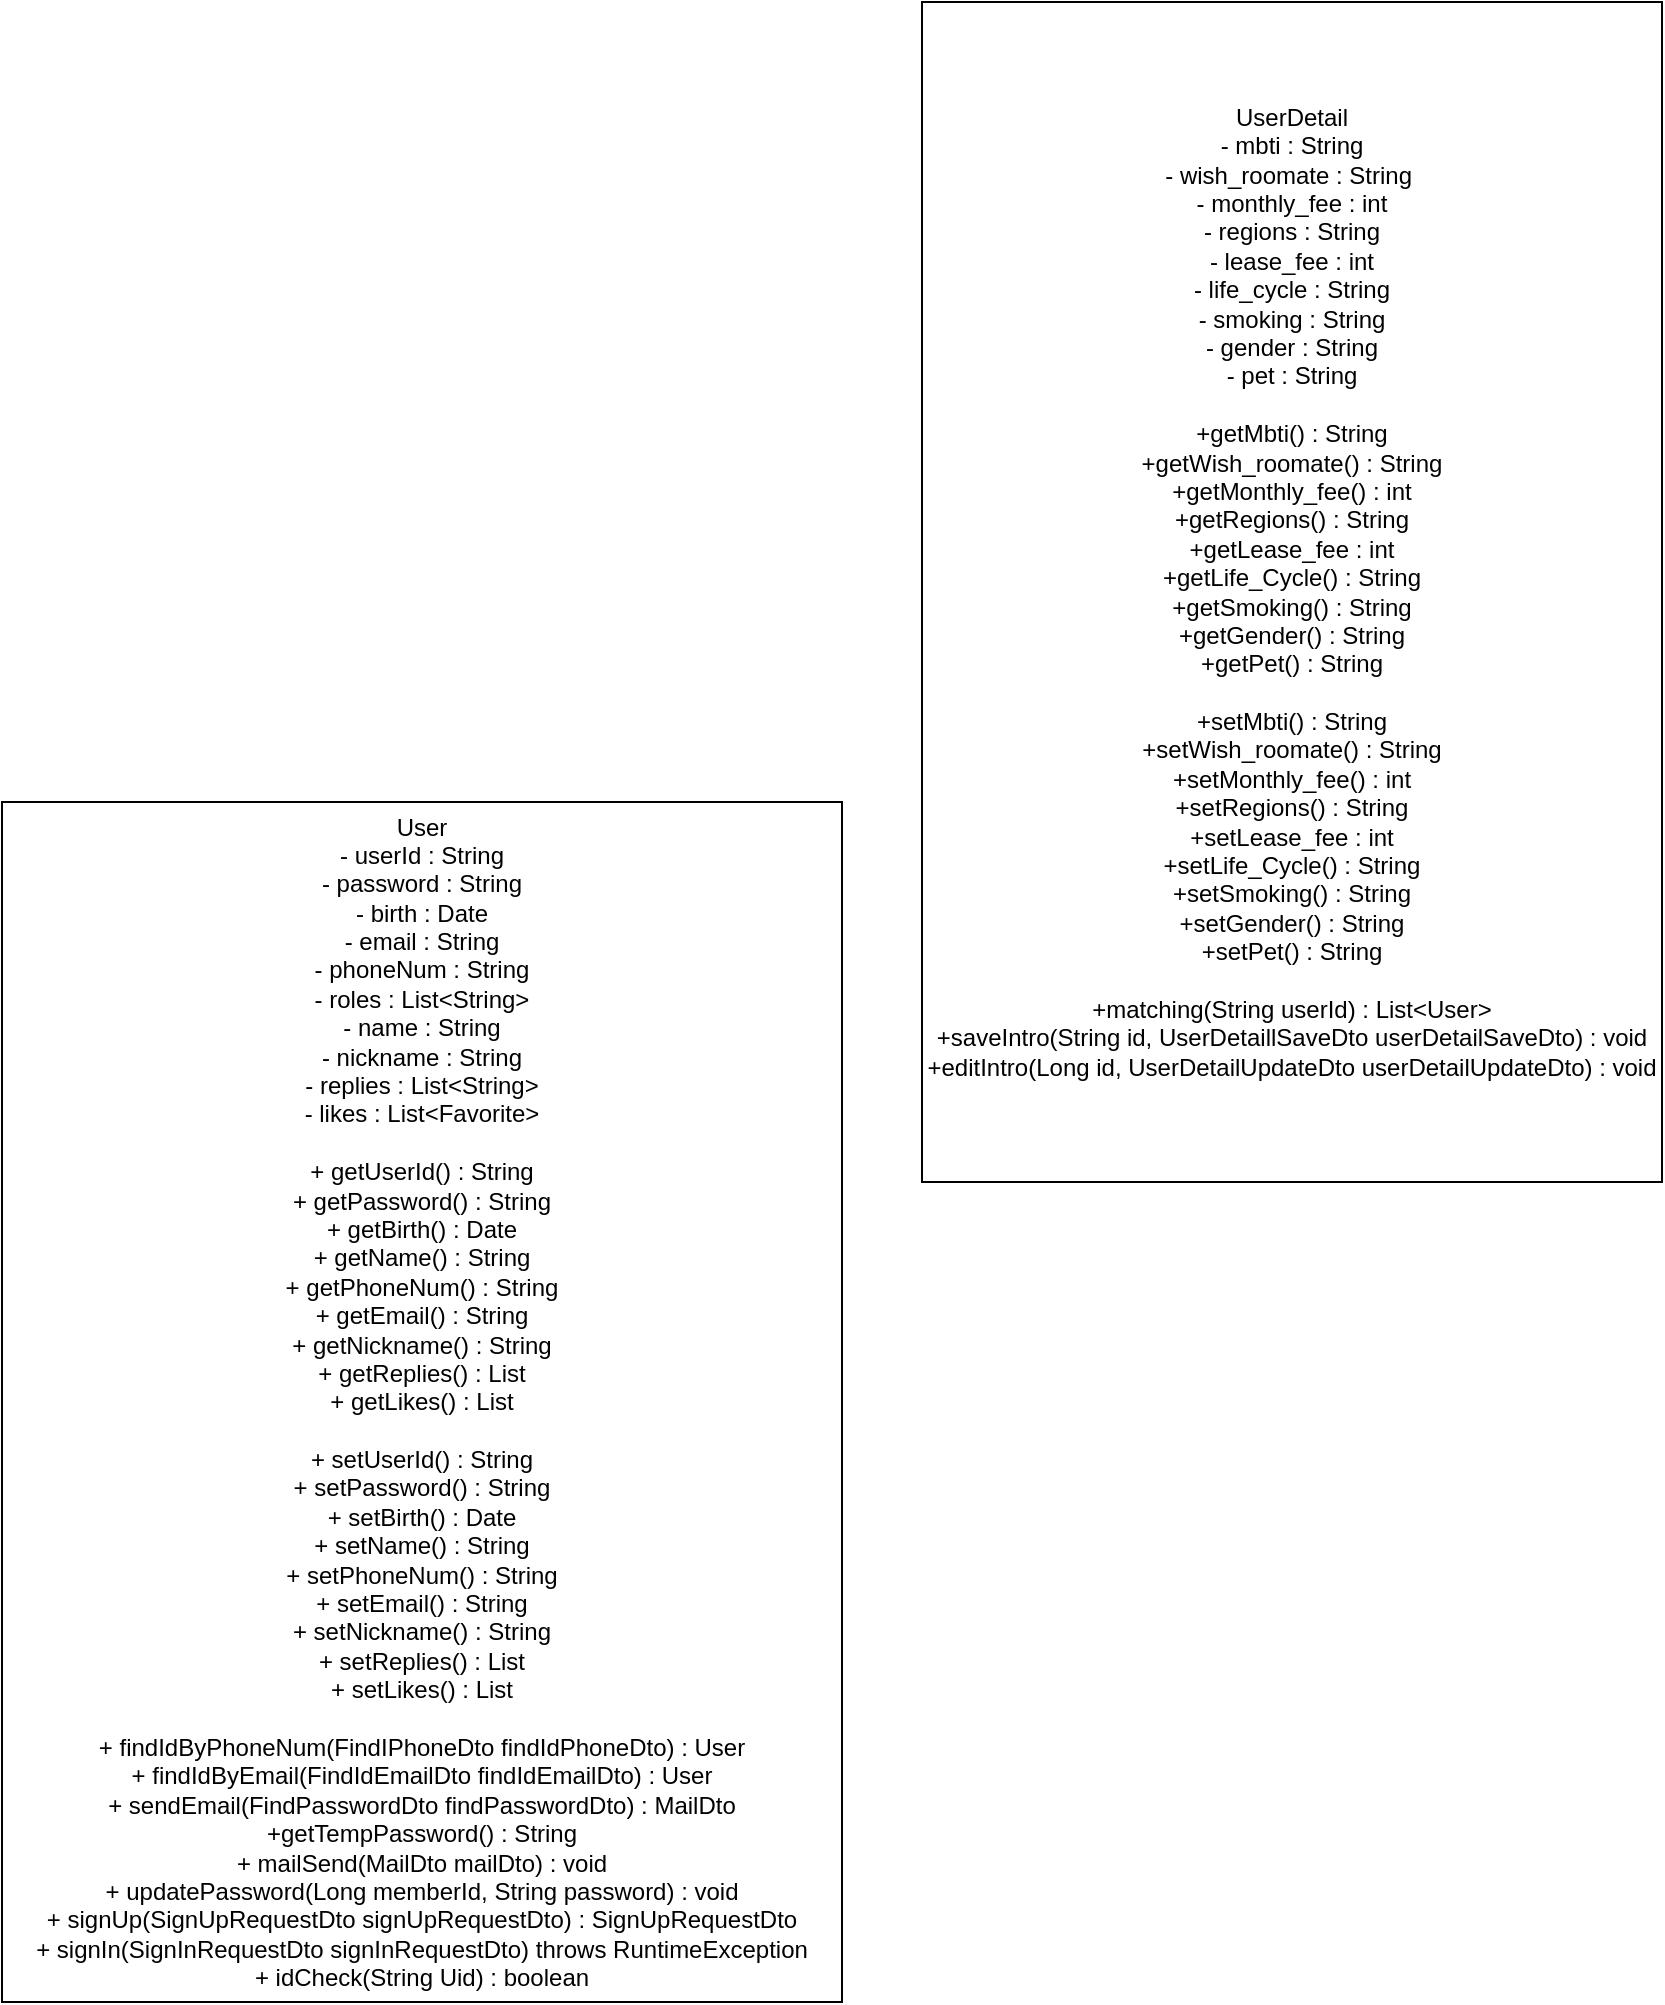 <mxfile version="21.2.9" type="github">
  <diagram name="페이지-1" id="Q-Ahfej42MZ3rOy340RX">
    <mxGraphModel dx="3500" dy="2999" grid="1" gridSize="10" guides="1" tooltips="1" connect="1" arrows="1" fold="1" page="1" pageScale="1" pageWidth="827" pageHeight="1169" math="0" shadow="0">
      <root>
        <mxCell id="0" />
        <mxCell id="1" parent="0" />
        <mxCell id="8K4BQDdlseJRUtGHZjL6-5" value="User&lt;br&gt;- userId : String&lt;br&gt;- password : String&lt;br&gt;- birth : Date&lt;br&gt;- email : String&lt;br&gt;- phoneNum : String&lt;br&gt;- roles : List&amp;lt;String&amp;gt;&lt;br&gt;- name : String&lt;br&gt;- nickname : String&lt;br&gt;- replies : List&amp;lt;String&amp;gt;&lt;br&gt;- likes : List&amp;lt;Favorite&amp;gt;&lt;br&gt;&lt;br&gt;+ getUserId() : String&lt;br&gt;+ getPassword() : String&lt;br&gt;+ getBirth() : Date&lt;br&gt;+ getName() : String&lt;br&gt;+ getPhoneNum() : String&lt;br&gt;+ getEmail() : String&lt;br&gt;+ getNickname() : String&lt;br&gt;+ getReplies() : List&lt;br&gt;+ getLikes() : List&lt;br&gt;&lt;br&gt;+ setUserId() : String&lt;br style=&quot;border-color: var(--border-color);&quot;&gt;+ setPassword() : String&lt;br style=&quot;border-color: var(--border-color);&quot;&gt;+ setBirth() : Date&lt;br style=&quot;border-color: var(--border-color);&quot;&gt;+ setName() : String&lt;br style=&quot;border-color: var(--border-color);&quot;&gt;+ setPhoneNum() : String&lt;br style=&quot;border-color: var(--border-color);&quot;&gt;+ setEmail() : String&lt;br style=&quot;border-color: var(--border-color);&quot;&gt;+ setNickname() : String&lt;br style=&quot;border-color: var(--border-color);&quot;&gt;+ setReplies() : List&lt;br style=&quot;border-color: var(--border-color);&quot;&gt;+ setLikes() : List&lt;br&gt;&lt;br&gt;+ findIdByPhoneNum(FindIPhoneDto findIdPhoneDto) : User&lt;br&gt;+ findIdByEmail(FindIdEmailDto findIdEmailDto) : User&lt;br&gt;+ sendEmail(FindPasswordDto findPasswordDto) : MailDto&lt;br&gt;+getTempPassword() : String&lt;br&gt;+ mailSend(MailDto mailDto) : void&lt;br&gt;+ updatePassword(Long memberId, String password) : void&lt;br&gt;+ signUp(SignUpRequestDto signUpRequestDto) : SignUpRequestDto&lt;br&gt;+ signIn(SignInRequestDto signInRequestDto) throws RuntimeException&lt;br&gt;+ idCheck(String Uid) : boolean" style="rounded=0;whiteSpace=wrap;html=1;" vertex="1" parent="1">
          <mxGeometry x="10" y="20" width="420" height="600" as="geometry" />
        </mxCell>
        <mxCell id="8K4BQDdlseJRUtGHZjL6-6" value="UserDetail&lt;br&gt;- mbti : String&lt;br&gt;- wish_roomate : String&amp;nbsp;&lt;br&gt;- monthly_fee : int&lt;br&gt;- regions : String&lt;br&gt;- lease_fee : int&lt;br&gt;- life_cycle : String&lt;br&gt;- smoking : String&lt;br&gt;- gender : String&lt;br&gt;- pet : String&lt;br&gt;&lt;br&gt;+getMbti() : String&lt;br&gt;+getWish_roomate() : String&lt;br&gt;+getMonthly_fee() : int&lt;br&gt;+getRegions() : String&lt;br&gt;+getLease_fee : int&lt;br&gt;+getLife_Cycle() : String&lt;br&gt;+getSmoking() : String&lt;br&gt;+getGender() : String&lt;br&gt;+getPet() : String&lt;br&gt;&lt;br&gt;+setMbti() : String&lt;br style=&quot;border-color: var(--border-color);&quot;&gt;+setWish_roomate() : String&lt;br style=&quot;border-color: var(--border-color);&quot;&gt;+setMonthly_fee() : int&lt;br style=&quot;border-color: var(--border-color);&quot;&gt;+setRegions() : String&lt;br style=&quot;border-color: var(--border-color);&quot;&gt;+setLease_fee : int&lt;br style=&quot;border-color: var(--border-color);&quot;&gt;+setLife_Cycle() : String&lt;br style=&quot;border-color: var(--border-color);&quot;&gt;+setSmoking() : String&lt;br style=&quot;border-color: var(--border-color);&quot;&gt;+setGender() : String&lt;br style=&quot;border-color: var(--border-color);&quot;&gt;+setPet() : String&lt;br&gt;&lt;br&gt;+matching(String userId) : List&amp;lt;User&amp;gt;&lt;br&gt;+saveIntro(String id, UserDetaillSaveDto userDetailSaveDto) : void&lt;br&gt;+editIntro(Long id, UserDetailUpdateDto userDetailUpdateDto) : void&lt;br&gt;" style="rounded=0;whiteSpace=wrap;html=1;" vertex="1" parent="1">
          <mxGeometry x="470" y="-380" width="370" height="590" as="geometry" />
        </mxCell>
      </root>
    </mxGraphModel>
  </diagram>
</mxfile>
